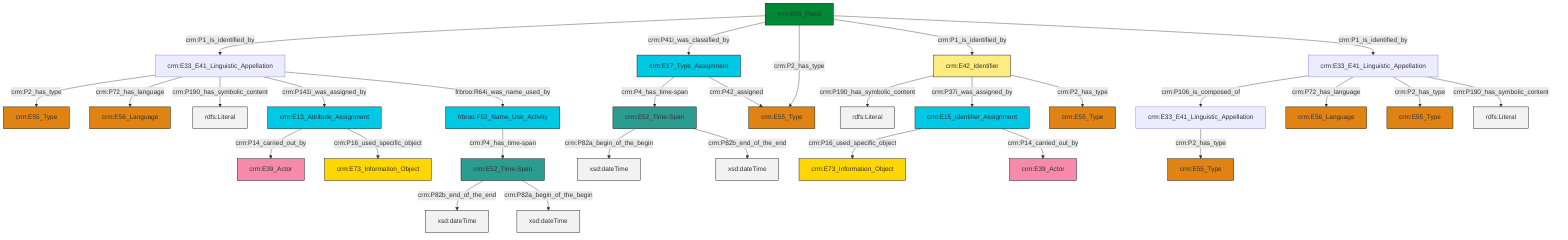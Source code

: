 graph TD
classDef Literal fill:#f2f2f2,stroke:#000000;
classDef CRM_Entity fill:#FFFFFF,stroke:#000000;
classDef Temporal_Entity fill:#00C9E6, stroke:#000000;
classDef Type fill:#E18312, stroke:#000000;
classDef Time-Span fill:#2C9C91, stroke:#000000;
classDef Appellation fill:#FFEB7F, stroke:#000000;
classDef Place fill:#008836, stroke:#000000;
classDef Persistent_Item fill:#B266B2, stroke:#000000;
classDef Conceptual_Object fill:#FFD700, stroke:#000000;
classDef Physical_Thing fill:#D2B48C, stroke:#000000;
classDef Actor fill:#f58aad, stroke:#000000;
classDef PC_Classes fill:#4ce600, stroke:#000000;
classDef Multi fill:#cccccc,stroke:#000000;

0["crm:E33_E41_Linguistic_Appellation"]:::Default -->|crm:P106_is_composed_of| 1["crm:E33_E41_Linguistic_Appellation"]:::Default
4["crm:E33_E41_Linguistic_Appellation"]:::Default -->|crm:P2_has_type| 5["crm:E55_Type"]:::Type
4["crm:E33_E41_Linguistic_Appellation"]:::Default -->|crm:P72_has_language| 8["crm:E56_Language"]:::Type
9["crm:E42_Identifier"]:::Appellation -->|crm:P190_has_symbolic_content| 11[rdfs:Literal]:::Literal
12["crm:E17_Type_Assignment"]:::Temporal_Entity -->|crm:P4_has_time-span| 13["crm:E52_Time-Span"]:::Time-Span
4["crm:E33_E41_Linguistic_Appellation"]:::Default -->|crm:P190_has_symbolic_content| 19[rdfs:Literal]:::Literal
4["crm:E33_E41_Linguistic_Appellation"]:::Default -->|crm:P141i_was_assigned_by| 2["crm:E13_Attribute_Assignment"]:::Temporal_Entity
9["crm:E42_Identifier"]:::Appellation -->|crm:P37i_was_assigned_by| 20["crm:E15_Identifier_Assignment"]:::Temporal_Entity
21["crm:E52_Time-Span"]:::Time-Span -->|crm:P82b_end_of_the_end| 22[xsd:dateTime]:::Literal
23["crm:E53_Place"]:::Place -->|crm:P1_is_identified_by| 4["crm:E33_E41_Linguistic_Appellation"]:::Default
9["crm:E42_Identifier"]:::Appellation -->|crm:P2_has_type| 24["crm:E55_Type"]:::Type
23["crm:E53_Place"]:::Place -->|crm:P41i_was_classified_by| 12["crm:E17_Type_Assignment"]:::Temporal_Entity
2["crm:E13_Attribute_Assignment"]:::Temporal_Entity -->|crm:P14_carried_out_by| 29["crm:E39_Actor"]:::Actor
0["crm:E33_E41_Linguistic_Appellation"]:::Default -->|crm:P72_has_language| 6["crm:E56_Language"]:::Type
4["crm:E33_E41_Linguistic_Appellation"]:::Default -->|frbroo:R64i_was_name_used_by| 32["frbroo:F52_Name_Use_Activity"]:::Temporal_Entity
0["crm:E33_E41_Linguistic_Appellation"]:::Default -->|crm:P2_has_type| 16["crm:E55_Type"]:::Type
13["crm:E52_Time-Span"]:::Time-Span -->|crm:P82a_begin_of_the_begin| 36[xsd:dateTime]:::Literal
2["crm:E13_Attribute_Assignment"]:::Temporal_Entity -->|crm:P16_used_specific_object| 37["crm:E73_Information_Object"]:::Conceptual_Object
20["crm:E15_Identifier_Assignment"]:::Temporal_Entity -->|crm:P16_used_specific_object| 38["crm:E73_Information_Object"]:::Conceptual_Object
23["crm:E53_Place"]:::Place -->|crm:P2_has_type| 14["crm:E55_Type"]:::Type
1["crm:E33_E41_Linguistic_Appellation"]:::Default -->|crm:P2_has_type| 25["crm:E55_Type"]:::Type
32["frbroo:F52_Name_Use_Activity"]:::Temporal_Entity -->|crm:P4_has_time-span| 21["crm:E52_Time-Span"]:::Time-Span
20["crm:E15_Identifier_Assignment"]:::Temporal_Entity -->|crm:P14_carried_out_by| 41["crm:E39_Actor"]:::Actor
13["crm:E52_Time-Span"]:::Time-Span -->|crm:P82b_end_of_the_end| 42[xsd:dateTime]:::Literal
23["crm:E53_Place"]:::Place -->|crm:P1_is_identified_by| 9["crm:E42_Identifier"]:::Appellation
12["crm:E17_Type_Assignment"]:::Temporal_Entity -->|crm:P42_assigned| 14["crm:E55_Type"]:::Type
0["crm:E33_E41_Linguistic_Appellation"]:::Default -->|crm:P190_has_symbolic_content| 48[rdfs:Literal]:::Literal
21["crm:E52_Time-Span"]:::Time-Span -->|crm:P82a_begin_of_the_begin| 50[xsd:dateTime]:::Literal
23["crm:E53_Place"]:::Place -->|crm:P1_is_identified_by| 0["crm:E33_E41_Linguistic_Appellation"]:::Default